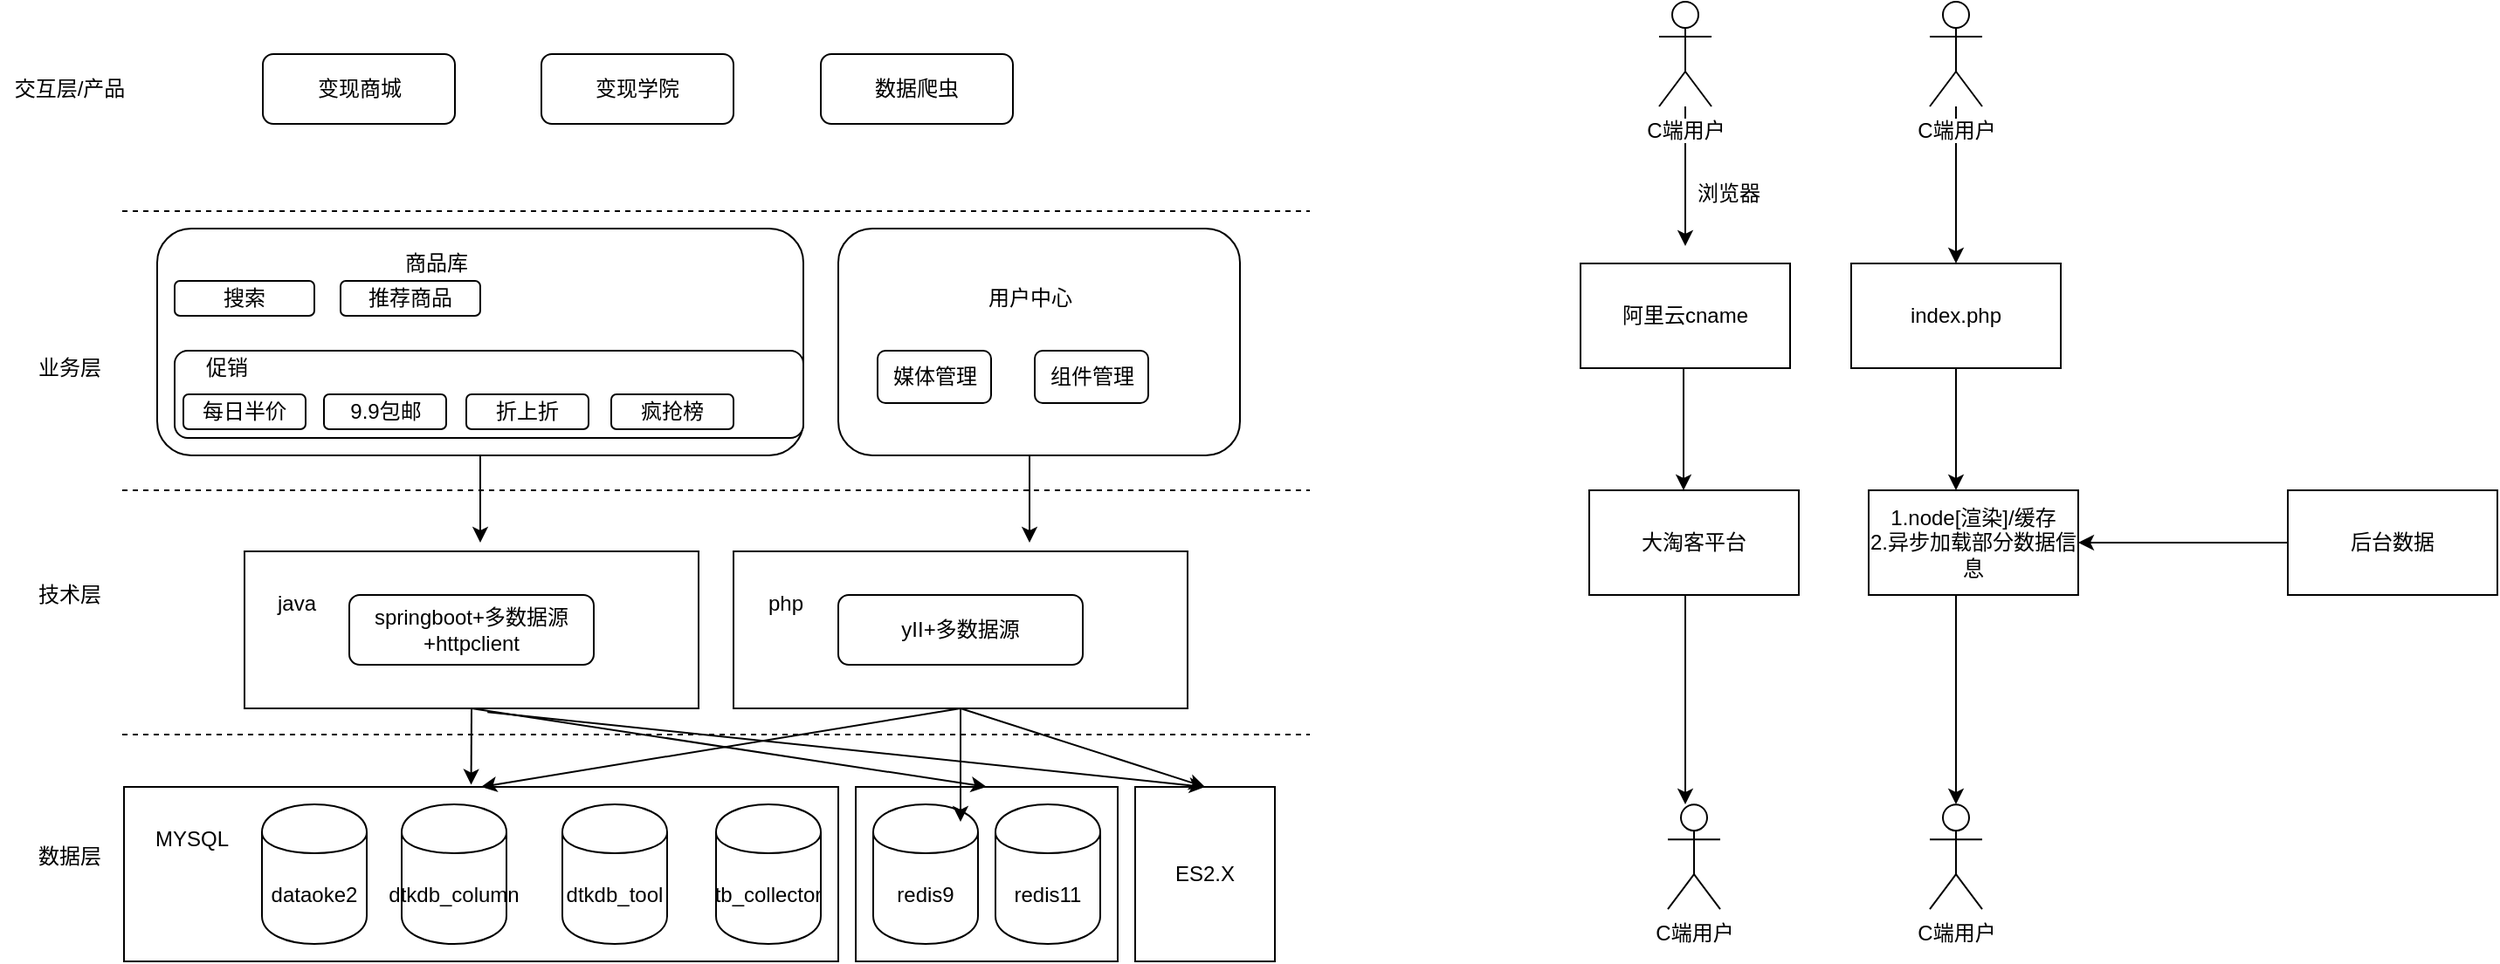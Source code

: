 <mxfile version="11.0.8" type="github"><diagram id="_v9vPl8bkmRnc-huP--U" name="第 1 页"><mxGraphModel dx="1038" dy="550" grid="1" gridSize="10" guides="1" tooltips="1" connect="1" arrows="1" fold="1" page="1" pageScale="1" pageWidth="827" pageHeight="1169" math="0" shadow="0"><root><mxCell id="0"/><mxCell id="1" parent="0"/><mxCell id="0rX34wumKevSuE9-4wh0-14" value="" style="rounded=0;whiteSpace=wrap;html=1;" vertex="1" parent="1"><mxGeometry x="81" y="490" width="409" height="100" as="geometry"/></mxCell><mxCell id="3NmAgZUPKgBlWCw0vPXJ-1" value="" style="endArrow=none;dashed=1;html=1;" parent="1" edge="1"><mxGeometry width="50" height="50" relative="1" as="geometry"><mxPoint x="80" y="320" as="sourcePoint"/><mxPoint x="760" y="320" as="targetPoint"/></mxGeometry></mxCell><mxCell id="3NmAgZUPKgBlWCw0vPXJ-2" value="" style="endArrow=none;dashed=1;html=1;" parent="1" edge="1"><mxGeometry width="50" height="50" relative="1" as="geometry"><mxPoint x="80" y="460" as="sourcePoint"/><mxPoint x="760" y="460" as="targetPoint"/></mxGeometry></mxCell><mxCell id="3NmAgZUPKgBlWCw0vPXJ-3" value="" style="endArrow=none;dashed=1;html=1;" parent="1" edge="1"><mxGeometry width="50" height="50" relative="1" as="geometry"><mxPoint x="80" y="160" as="sourcePoint"/><mxPoint x="760" y="160" as="targetPoint"/></mxGeometry></mxCell><mxCell id="3NmAgZUPKgBlWCw0vPXJ-4" value="dataoke2" style="shape=cylinder;whiteSpace=wrap;html=1;boundedLbl=1;backgroundOutline=1;" parent="1" vertex="1"><mxGeometry x="160" y="500" width="60" height="80" as="geometry"/></mxCell><mxCell id="3NmAgZUPKgBlWCw0vPXJ-5" value="dtkdb_column" style="shape=cylinder;whiteSpace=wrap;html=1;boundedLbl=1;backgroundOutline=1;" parent="1" vertex="1"><mxGeometry x="240" y="500" width="60" height="80" as="geometry"/></mxCell><mxCell id="3NmAgZUPKgBlWCw0vPXJ-6" value="dtkdb_tool" style="shape=cylinder;whiteSpace=wrap;html=1;boundedLbl=1;backgroundOutline=1;" parent="1" vertex="1"><mxGeometry x="332" y="500" width="60" height="80" as="geometry"/></mxCell><mxCell id="3NmAgZUPKgBlWCw0vPXJ-7" value="数据层" style="text;html=1;strokeColor=none;fillColor=none;align=center;verticalAlign=middle;whiteSpace=wrap;rounded=0;" parent="1" vertex="1"><mxGeometry x="30" y="520" width="40" height="20" as="geometry"/></mxCell><mxCell id="3NmAgZUPKgBlWCw0vPXJ-8" value="技术层" style="text;html=1;strokeColor=none;fillColor=none;align=center;verticalAlign=middle;whiteSpace=wrap;rounded=0;" parent="1" vertex="1"><mxGeometry x="30" y="370" width="40" height="20" as="geometry"/></mxCell><mxCell id="3NmAgZUPKgBlWCw0vPXJ-9" value="业务层" style="text;html=1;strokeColor=none;fillColor=none;align=center;verticalAlign=middle;whiteSpace=wrap;rounded=0;" parent="1" vertex="1"><mxGeometry x="30" y="240" width="40" height="20" as="geometry"/></mxCell><mxCell id="3NmAgZUPKgBlWCw0vPXJ-10" value="交互层/产品" style="text;html=1;strokeColor=none;fillColor=none;align=center;verticalAlign=middle;whiteSpace=wrap;rounded=0;" parent="1" vertex="1"><mxGeometry x="10" y="80" width="80" height="20" as="geometry"/></mxCell><mxCell id="0rX34wumKevSuE9-4wh0-1" value="数据爬虫" style="rounded=1;whiteSpace=wrap;html=1;" vertex="1" parent="1"><mxGeometry x="480" y="70" width="110" height="40" as="geometry"/></mxCell><mxCell id="0rX34wumKevSuE9-4wh0-2" value="变现商城" style="rounded=1;whiteSpace=wrap;html=1;" vertex="1" parent="1"><mxGeometry x="160.5" y="70" width="110" height="40" as="geometry"/></mxCell><mxCell id="0rX34wumKevSuE9-4wh0-3" value="" style="rounded=1;whiteSpace=wrap;html=1;" vertex="1" parent="1"><mxGeometry x="490" y="170" width="230" height="130" as="geometry"/></mxCell><mxCell id="0rX34wumKevSuE9-4wh0-5" value="tb_collector" style="shape=cylinder;whiteSpace=wrap;html=1;boundedLbl=1;backgroundOutline=1;" vertex="1" parent="1"><mxGeometry x="420" y="500" width="60" height="80" as="geometry"/></mxCell><mxCell id="0rX34wumKevSuE9-4wh0-7" value="" style="rounded=0;whiteSpace=wrap;html=1;" vertex="1" parent="1"><mxGeometry x="500" y="490" width="150" height="100" as="geometry"/></mxCell><mxCell id="0rX34wumKevSuE9-4wh0-8" value="" style="rounded=0;whiteSpace=wrap;html=1;" vertex="1" parent="1"><mxGeometry x="150" y="355" width="260" height="90" as="geometry"/></mxCell><mxCell id="0rX34wumKevSuE9-4wh0-9" value="springboot+多数据源+httpclient" style="rounded=1;whiteSpace=wrap;html=1;" vertex="1" parent="1"><mxGeometry x="210" y="380" width="140" height="40" as="geometry"/></mxCell><mxCell id="0rX34wumKevSuE9-4wh0-10" value="java" style="text;html=1;strokeColor=none;fillColor=none;align=center;verticalAlign=middle;whiteSpace=wrap;rounded=0;" vertex="1" parent="1"><mxGeometry x="160" y="375" width="40" height="20" as="geometry"/></mxCell><mxCell id="0rX34wumKevSuE9-4wh0-11" value="" style="rounded=0;whiteSpace=wrap;html=1;" vertex="1" parent="1"><mxGeometry x="430" y="355" width="260" height="90" as="geometry"/></mxCell><mxCell id="0rX34wumKevSuE9-4wh0-12" value="php" style="text;html=1;strokeColor=none;fillColor=none;align=center;verticalAlign=middle;whiteSpace=wrap;rounded=0;" vertex="1" parent="1"><mxGeometry x="440" y="375" width="40" height="20" as="geometry"/></mxCell><mxCell id="0rX34wumKevSuE9-4wh0-13" value="yII+多数据源" style="rounded=1;whiteSpace=wrap;html=1;" vertex="1" parent="1"><mxGeometry x="490" y="380" width="140" height="40" as="geometry"/></mxCell><mxCell id="0rX34wumKevSuE9-4wh0-15" value="redis9" style="shape=cylinder;whiteSpace=wrap;html=1;boundedLbl=1;backgroundOutline=1;" vertex="1" parent="1"><mxGeometry x="510" y="500" width="60" height="80" as="geometry"/></mxCell><mxCell id="0rX34wumKevSuE9-4wh0-16" value="redis11" style="shape=cylinder;whiteSpace=wrap;html=1;boundedLbl=1;backgroundOutline=1;" vertex="1" parent="1"><mxGeometry x="580" y="500" width="60" height="80" as="geometry"/></mxCell><mxCell id="0rX34wumKevSuE9-4wh0-17" value="MYSQL" style="text;html=1;strokeColor=none;fillColor=none;align=center;verticalAlign=middle;whiteSpace=wrap;rounded=0;" vertex="1" parent="1"><mxGeometry x="100" y="510" width="40" height="20" as="geometry"/></mxCell><mxCell id="0rX34wumKevSuE9-4wh0-18" value="" style="rounded=1;whiteSpace=wrap;html=1;labelPosition=center;verticalLabelPosition=middle;align=center;verticalAlign=middle;" vertex="1" parent="1"><mxGeometry x="100" y="170" width="370" height="130" as="geometry"/></mxCell><mxCell id="0rX34wumKevSuE9-4wh0-21" value="ES2.X" style="rounded=0;whiteSpace=wrap;html=1;" vertex="1" parent="1"><mxGeometry x="660" y="490" width="80" height="100" as="geometry"/></mxCell><mxCell id="0rX34wumKevSuE9-4wh0-22" value="" style="endArrow=classic;html=1;exitX=0.5;exitY=1;exitDx=0;exitDy=0;entryX=0.486;entryY=-0.012;entryDx=0;entryDy=0;entryPerimeter=0;" edge="1" parent="1" source="0rX34wumKevSuE9-4wh0-8" target="0rX34wumKevSuE9-4wh0-14"><mxGeometry width="50" height="50" relative="1" as="geometry"><mxPoint x="170" y="460" as="sourcePoint"/><mxPoint x="165" y="640" as="targetPoint"/></mxGeometry></mxCell><mxCell id="0rX34wumKevSuE9-4wh0-23" value="" style="endArrow=classic;html=1;exitX=0.5;exitY=1;exitDx=0;exitDy=0;entryX=0.5;entryY=0;entryDx=0;entryDy=0;" edge="1" parent="1" source="0rX34wumKevSuE9-4wh0-8" target="0rX34wumKevSuE9-4wh0-7"><mxGeometry width="50" height="50" relative="1" as="geometry"><mxPoint x="290" y="455" as="sourcePoint"/><mxPoint x="289.774" y="518.8" as="targetPoint"/></mxGeometry></mxCell><mxCell id="0rX34wumKevSuE9-4wh0-24" value="" style="endArrow=classic;html=1;entryX=0.5;entryY=0;entryDx=0;entryDy=0;exitX=0.535;exitY=1.024;exitDx=0;exitDy=0;exitPerimeter=0;" edge="1" parent="1" source="0rX34wumKevSuE9-4wh0-8" target="0rX34wumKevSuE9-4wh0-21"><mxGeometry width="50" height="50" relative="1" as="geometry"><mxPoint x="280" y="450" as="sourcePoint"/><mxPoint x="289.774" y="518.8" as="targetPoint"/></mxGeometry></mxCell><mxCell id="0rX34wumKevSuE9-4wh0-25" value="" style="endArrow=classic;html=1;exitX=0.5;exitY=1;exitDx=0;exitDy=0;entryX=0.5;entryY=0;entryDx=0;entryDy=0;" edge="1" parent="1" source="0rX34wumKevSuE9-4wh0-11" target="0rX34wumKevSuE9-4wh0-14"><mxGeometry width="50" height="50" relative="1" as="geometry"><mxPoint x="290" y="455" as="sourcePoint"/><mxPoint x="289.774" y="518.8" as="targetPoint"/></mxGeometry></mxCell><mxCell id="0rX34wumKevSuE9-4wh0-26" value="" style="endArrow=classic;html=1;exitX=0.5;exitY=1;exitDx=0;exitDy=0;" edge="1" parent="1" source="0rX34wumKevSuE9-4wh0-11"><mxGeometry width="50" height="50" relative="1" as="geometry"><mxPoint x="560" y="450" as="sourcePoint"/><mxPoint x="560" y="510" as="targetPoint"/></mxGeometry></mxCell><mxCell id="0rX34wumKevSuE9-4wh0-27" value="" style="endArrow=classic;html=1;exitX=0.5;exitY=1;exitDx=0;exitDy=0;entryX=0.5;entryY=0;entryDx=0;entryDy=0;" edge="1" parent="1" source="0rX34wumKevSuE9-4wh0-11" target="0rX34wumKevSuE9-4wh0-21"><mxGeometry width="50" height="50" relative="1" as="geometry"><mxPoint x="570" y="455" as="sourcePoint"/><mxPoint x="570" y="520" as="targetPoint"/></mxGeometry></mxCell><mxCell id="0rX34wumKevSuE9-4wh0-30" value="商品库" style="text;html=1;strokeColor=none;fillColor=none;align=center;verticalAlign=middle;whiteSpace=wrap;rounded=0;" vertex="1" parent="1"><mxGeometry x="240" y="180" width="40" height="20" as="geometry"/></mxCell><mxCell id="0rX34wumKevSuE9-4wh0-33" value="用户中心" style="text;html=1;strokeColor=none;fillColor=none;align=center;verticalAlign=middle;whiteSpace=wrap;rounded=0;" vertex="1" parent="1"><mxGeometry x="570" y="200" width="60" height="20" as="geometry"/></mxCell><mxCell id="0rX34wumKevSuE9-4wh0-34" value="媒体管理" style="rounded=1;whiteSpace=wrap;html=1;" vertex="1" parent="1"><mxGeometry x="512.5" y="240" width="65" height="30" as="geometry"/></mxCell><mxCell id="0rX34wumKevSuE9-4wh0-35" value="组件管理" style="rounded=1;whiteSpace=wrap;html=1;" vertex="1" parent="1"><mxGeometry x="602.5" y="240" width="65" height="30" as="geometry"/></mxCell><mxCell id="0rX34wumKevSuE9-4wh0-36" value="变现学院" style="rounded=1;whiteSpace=wrap;html=1;" vertex="1" parent="1"><mxGeometry x="320" y="70" width="110" height="40" as="geometry"/></mxCell><mxCell id="0rX34wumKevSuE9-4wh0-37" value="搜索" style="rounded=1;whiteSpace=wrap;html=1;" vertex="1" parent="1"><mxGeometry x="110" y="200" width="80" height="20" as="geometry"/></mxCell><mxCell id="0rX34wumKevSuE9-4wh0-38" value="" style="rounded=1;whiteSpace=wrap;html=1;" vertex="1" parent="1"><mxGeometry x="110" y="240" width="360" height="50" as="geometry"/></mxCell><mxCell id="0rX34wumKevSuE9-4wh0-39" value="促销" style="text;html=1;strokeColor=none;fillColor=none;align=center;verticalAlign=middle;whiteSpace=wrap;rounded=0;" vertex="1" parent="1"><mxGeometry x="120" y="240" width="40" height="20" as="geometry"/></mxCell><mxCell id="0rX34wumKevSuE9-4wh0-40" value="每日半价" style="rounded=1;whiteSpace=wrap;html=1;" vertex="1" parent="1"><mxGeometry x="115" y="265" width="70" height="20" as="geometry"/></mxCell><mxCell id="0rX34wumKevSuE9-4wh0-41" value="9.9包邮" style="rounded=1;whiteSpace=wrap;html=1;" vertex="1" parent="1"><mxGeometry x="195.5" y="265" width="70" height="20" as="geometry"/></mxCell><mxCell id="0rX34wumKevSuE9-4wh0-42" value="折上折" style="rounded=1;whiteSpace=wrap;html=1;" vertex="1" parent="1"><mxGeometry x="277" y="265" width="70" height="20" as="geometry"/></mxCell><mxCell id="0rX34wumKevSuE9-4wh0-43" value="疯抢榜" style="rounded=1;whiteSpace=wrap;html=1;" vertex="1" parent="1"><mxGeometry x="360" y="265" width="70" height="20" as="geometry"/></mxCell><mxCell id="0rX34wumKevSuE9-4wh0-44" value="推荐商品" style="rounded=1;whiteSpace=wrap;html=1;" vertex="1" parent="1"><mxGeometry x="205" y="200" width="80" height="20" as="geometry"/></mxCell><mxCell id="0rX34wumKevSuE9-4wh0-54" value="" style="edgeStyle=orthogonalEdgeStyle;rounded=0;orthogonalLoop=1;jettySize=auto;html=1;" edge="1" parent="1" source="0rX34wumKevSuE9-4wh0-47"><mxGeometry relative="1" as="geometry"><mxPoint x="975" y="180" as="targetPoint"/></mxGeometry></mxCell><mxCell id="0rX34wumKevSuE9-4wh0-47" value="C端用户" style="shape=umlActor;verticalLabelPosition=bottom;labelBackgroundColor=#ffffff;verticalAlign=top;html=1;outlineConnect=0;" vertex="1" parent="1"><mxGeometry x="960" y="40" width="30" height="60" as="geometry"/></mxCell><mxCell id="0rX34wumKevSuE9-4wh0-52" value="阿里云cname" style="rounded=0;whiteSpace=wrap;html=1;" vertex="1" parent="1"><mxGeometry x="915" y="190" width="120" height="60" as="geometry"/></mxCell><mxCell id="0rX34wumKevSuE9-4wh0-55" value="浏览器" style="text;html=1;strokeColor=none;fillColor=none;align=center;verticalAlign=middle;whiteSpace=wrap;rounded=0;" vertex="1" parent="1"><mxGeometry x="980" y="140" width="40" height="20" as="geometry"/></mxCell><mxCell id="0rX34wumKevSuE9-4wh0-56" value="大淘客平台" style="rounded=0;whiteSpace=wrap;html=1;" vertex="1" parent="1"><mxGeometry x="920" y="320" width="120" height="60" as="geometry"/></mxCell><mxCell id="0rX34wumKevSuE9-4wh0-57" value="" style="edgeStyle=orthogonalEdgeStyle;rounded=0;orthogonalLoop=1;jettySize=auto;html=1;" edge="1" parent="1"><mxGeometry relative="1" as="geometry"><mxPoint x="974" y="250" as="sourcePoint"/><mxPoint x="974" y="320" as="targetPoint"/></mxGeometry></mxCell><mxCell id="0rX34wumKevSuE9-4wh0-58" value="index.php&lt;br&gt;" style="rounded=0;whiteSpace=wrap;html=1;" vertex="1" parent="1"><mxGeometry x="1070" y="190" width="120" height="60" as="geometry"/></mxCell><mxCell id="0rX34wumKevSuE9-4wh0-59" value="" style="edgeStyle=orthogonalEdgeStyle;rounded=0;orthogonalLoop=1;jettySize=auto;html=1;" edge="1" parent="1" source="0rX34wumKevSuE9-4wh0-60"><mxGeometry relative="1" as="geometry"><mxPoint x="1130" y="190" as="targetPoint"/></mxGeometry></mxCell><mxCell id="0rX34wumKevSuE9-4wh0-60" value="C端用户" style="shape=umlActor;verticalLabelPosition=bottom;labelBackgroundColor=#ffffff;verticalAlign=top;html=1;outlineConnect=0;" vertex="1" parent="1"><mxGeometry x="1115" y="40" width="30" height="60" as="geometry"/></mxCell><mxCell id="0rX34wumKevSuE9-4wh0-61" value="1.node[渲染]/缓存&lt;br&gt;2.异步加载部分数据信息" style="rounded=0;whiteSpace=wrap;html=1;" vertex="1" parent="1"><mxGeometry x="1080" y="320" width="120" height="60" as="geometry"/></mxCell><mxCell id="0rX34wumKevSuE9-4wh0-62" value="后台数据" style="rounded=0;whiteSpace=wrap;html=1;" vertex="1" parent="1"><mxGeometry x="1320" y="320" width="120" height="60" as="geometry"/></mxCell><mxCell id="0rX34wumKevSuE9-4wh0-64" value="" style="edgeStyle=orthogonalEdgeStyle;rounded=0;orthogonalLoop=1;jettySize=auto;html=1;entryX=1;entryY=0.5;entryDx=0;entryDy=0;exitX=0;exitY=0.5;exitDx=0;exitDy=0;" edge="1" parent="1" source="0rX34wumKevSuE9-4wh0-62" target="0rX34wumKevSuE9-4wh0-61"><mxGeometry relative="1" as="geometry"><mxPoint x="1280" y="435" as="targetPoint"/><mxPoint x="1280" y="345" as="sourcePoint"/></mxGeometry></mxCell><mxCell id="0rX34wumKevSuE9-4wh0-65" value="" style="edgeStyle=orthogonalEdgeStyle;rounded=0;orthogonalLoop=1;jettySize=auto;html=1;" edge="1" parent="1"><mxGeometry relative="1" as="geometry"><mxPoint x="1130" y="250" as="sourcePoint"/><mxPoint x="1130" y="320" as="targetPoint"/><Array as="points"><mxPoint x="1130" y="280"/><mxPoint x="1130" y="280"/></Array></mxGeometry></mxCell><mxCell id="0rX34wumKevSuE9-4wh0-66" value="" style="edgeStyle=orthogonalEdgeStyle;rounded=0;orthogonalLoop=1;jettySize=auto;html=1;" edge="1" parent="1"><mxGeometry relative="1" as="geometry"><mxPoint x="975" y="380" as="sourcePoint"/><mxPoint x="975" y="500" as="targetPoint"/></mxGeometry></mxCell><mxCell id="0rX34wumKevSuE9-4wh0-67" value="" style="edgeStyle=orthogonalEdgeStyle;rounded=0;orthogonalLoop=1;jettySize=auto;html=1;" edge="1" parent="1"><mxGeometry relative="1" as="geometry"><mxPoint x="1130" y="380" as="sourcePoint"/><mxPoint x="1130" y="500" as="targetPoint"/></mxGeometry></mxCell><mxCell id="0rX34wumKevSuE9-4wh0-68" value="" style="endArrow=classic;html=1;exitX=0.5;exitY=1;exitDx=0;exitDy=0;" edge="1" parent="1" source="0rX34wumKevSuE9-4wh0-18"><mxGeometry width="50" height="50" relative="1" as="geometry"><mxPoint x="30" y="380" as="sourcePoint"/><mxPoint x="285" y="350" as="targetPoint"/></mxGeometry></mxCell><mxCell id="0rX34wumKevSuE9-4wh0-69" value="" style="endArrow=classic;html=1;exitX=0.5;exitY=1;exitDx=0;exitDy=0;" edge="1" parent="1"><mxGeometry width="50" height="50" relative="1" as="geometry"><mxPoint x="599.5" y="300" as="sourcePoint"/><mxPoint x="599.5" y="350" as="targetPoint"/></mxGeometry></mxCell><mxCell id="0rX34wumKevSuE9-4wh0-71" value="C端用户" style="shape=umlActor;verticalLabelPosition=bottom;labelBackgroundColor=#ffffff;verticalAlign=top;html=1;outlineConnect=0;" vertex="1" parent="1"><mxGeometry x="965" y="500.1" width="30" height="60" as="geometry"/></mxCell><mxCell id="0rX34wumKevSuE9-4wh0-72" value="C端用户" style="shape=umlActor;verticalLabelPosition=bottom;labelBackgroundColor=#ffffff;verticalAlign=top;html=1;outlineConnect=0;" vertex="1" parent="1"><mxGeometry x="1115" y="500.1" width="30" height="60" as="geometry"/></mxCell></root></mxGraphModel></diagram></mxfile>